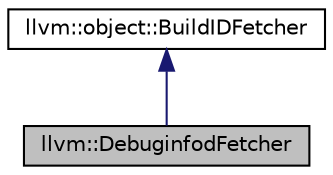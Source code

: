 digraph "llvm::DebuginfodFetcher"
{
 // LATEX_PDF_SIZE
  bgcolor="transparent";
  edge [fontname="Helvetica",fontsize="10",labelfontname="Helvetica",labelfontsize="10"];
  node [fontname="Helvetica",fontsize="10",shape=record];
  Node1 [label="llvm::DebuginfodFetcher",height=0.2,width=0.4,color="black", fillcolor="grey75", style="filled", fontcolor="black",tooltip=" "];
  Node2 -> Node1 [dir="back",color="midnightblue",fontsize="10",style="solid",fontname="Helvetica"];
  Node2 [label="llvm::object::BuildIDFetcher",height=0.2,width=0.4,color="black",URL="$classllvm_1_1object_1_1BuildIDFetcher.html",tooltip="BuildIDFetcher searches local cache directories for debug info."];
}
